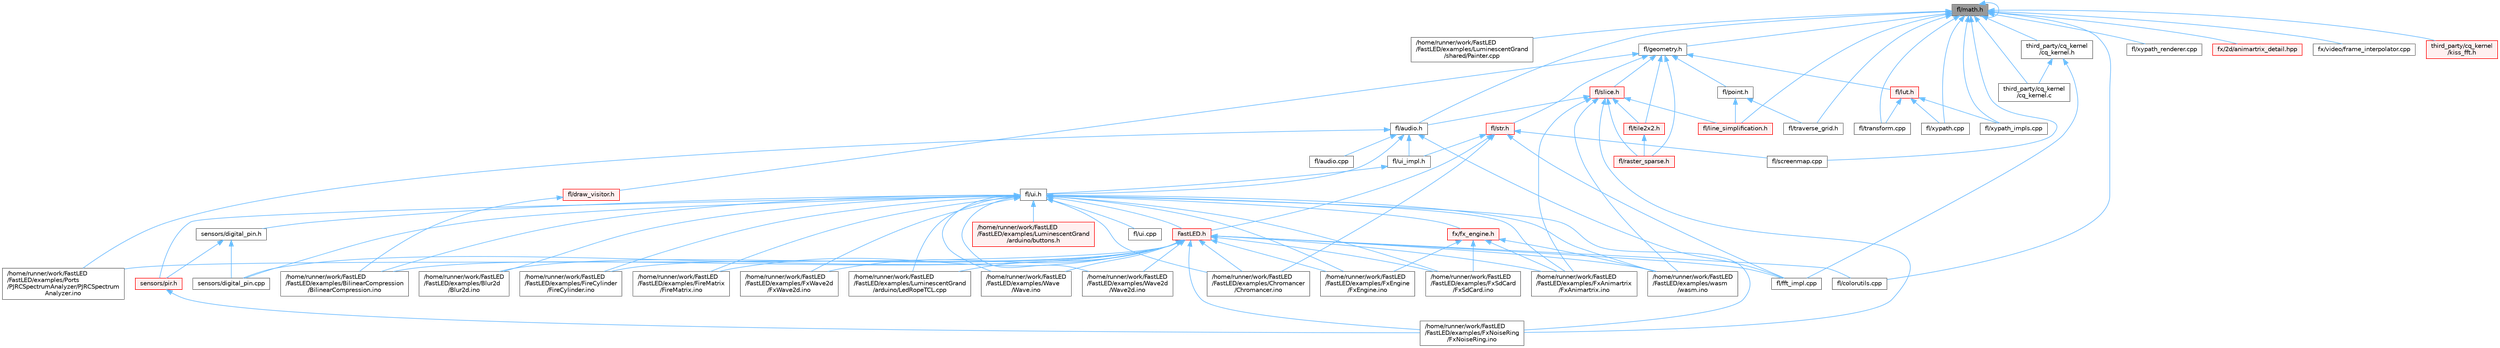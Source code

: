 digraph "fl/math.h"
{
 // INTERACTIVE_SVG=YES
 // LATEX_PDF_SIZE
  bgcolor="transparent";
  edge [fontname=Helvetica,fontsize=10,labelfontname=Helvetica,labelfontsize=10];
  node [fontname=Helvetica,fontsize=10,shape=box,height=0.2,width=0.4];
  Node1 [id="Node000001",label="fl/math.h",height=0.2,width=0.4,color="gray40", fillcolor="grey60", style="filled", fontcolor="black",tooltip=" "];
  Node1 -> Node2 [id="edge1_Node000001_Node000002",dir="back",color="steelblue1",style="solid",tooltip=" "];
  Node2 [id="Node000002",label="/home/runner/work/FastLED\l/FastLED/examples/LuminescentGrand\l/shared/Painter.cpp",height=0.2,width=0.4,color="grey40", fillcolor="white", style="filled",URL="$db/d33/_painter_8cpp.html",tooltip=" "];
  Node1 -> Node3 [id="edge2_Node000001_Node000003",dir="back",color="steelblue1",style="solid",tooltip=" "];
  Node3 [id="Node000003",label="fl/audio.h",height=0.2,width=0.4,color="grey40", fillcolor="white", style="filled",URL="$da/d09/audio_8h.html",tooltip=" "];
  Node3 -> Node4 [id="edge3_Node000003_Node000004",dir="back",color="steelblue1",style="solid",tooltip=" "];
  Node4 [id="Node000004",label="/home/runner/work/FastLED\l/FastLED/examples/Ports\l/PJRCSpectrumAnalyzer/PJRCSpectrum\lAnalyzer.ino",height=0.2,width=0.4,color="grey40", fillcolor="white", style="filled",URL="$d7/dfa/_p_j_r_c_spectrum_analyzer_8ino.html",tooltip="Creates an impressive LED light show to music input on the Teensy."];
  Node3 -> Node5 [id="edge4_Node000003_Node000005",dir="back",color="steelblue1",style="solid",tooltip=" "];
  Node5 [id="Node000005",label="fl/audio.cpp",height=0.2,width=0.4,color="grey40", fillcolor="white", style="filled",URL="$d1/ddc/audio_8cpp.html",tooltip=" "];
  Node3 -> Node6 [id="edge5_Node000003_Node000006",dir="back",color="steelblue1",style="solid",tooltip=" "];
  Node6 [id="Node000006",label="fl/fft_impl.cpp",height=0.2,width=0.4,color="grey40", fillcolor="white", style="filled",URL="$d1/dff/fft__impl_8cpp.html",tooltip=" "];
  Node3 -> Node7 [id="edge6_Node000003_Node000007",dir="back",color="steelblue1",style="solid",tooltip=" "];
  Node7 [id="Node000007",label="fl/ui.h",height=0.2,width=0.4,color="grey40", fillcolor="white", style="filled",URL="$d9/d3b/ui_8h.html",tooltip=" "];
  Node7 -> Node8 [id="edge7_Node000007_Node000008",dir="back",color="steelblue1",style="solid",tooltip=" "];
  Node8 [id="Node000008",label="/home/runner/work/FastLED\l/FastLED/examples/BilinearCompression\l/BilinearCompression.ino",height=0.2,width=0.4,color="grey40", fillcolor="white", style="filled",URL="$da/d05/_bilinear_compression_8ino.html",tooltip=" "];
  Node7 -> Node9 [id="edge8_Node000007_Node000009",dir="back",color="steelblue1",style="solid",tooltip=" "];
  Node9 [id="Node000009",label="/home/runner/work/FastLED\l/FastLED/examples/Blur2d\l/Blur2d.ino",height=0.2,width=0.4,color="grey40", fillcolor="white", style="filled",URL="$df/d42/_blur2d_8ino.html",tooltip=" "];
  Node7 -> Node10 [id="edge9_Node000007_Node000010",dir="back",color="steelblue1",style="solid",tooltip=" "];
  Node10 [id="Node000010",label="/home/runner/work/FastLED\l/FastLED/examples/Chromancer\l/Chromancer.ino",height=0.2,width=0.4,color="grey40", fillcolor="white", style="filled",URL="$d1/ddb/_chromancer_8ino.html",tooltip=" "];
  Node7 -> Node11 [id="edge10_Node000007_Node000011",dir="back",color="steelblue1",style="solid",tooltip=" "];
  Node11 [id="Node000011",label="/home/runner/work/FastLED\l/FastLED/examples/FireCylinder\l/FireCylinder.ino",height=0.2,width=0.4,color="grey40", fillcolor="white", style="filled",URL="$df/d5c/_fire_cylinder_8ino.html",tooltip=" "];
  Node7 -> Node12 [id="edge11_Node000007_Node000012",dir="back",color="steelblue1",style="solid",tooltip=" "];
  Node12 [id="Node000012",label="/home/runner/work/FastLED\l/FastLED/examples/FireMatrix\l/FireMatrix.ino",height=0.2,width=0.4,color="grey40", fillcolor="white", style="filled",URL="$dc/dfc/_fire_matrix_8ino.html",tooltip=" "];
  Node7 -> Node13 [id="edge12_Node000007_Node000013",dir="back",color="steelblue1",style="solid",tooltip=" "];
  Node13 [id="Node000013",label="/home/runner/work/FastLED\l/FastLED/examples/FxAnimartrix\l/FxAnimartrix.ino",height=0.2,width=0.4,color="grey40", fillcolor="white", style="filled",URL="$dd/d96/_fx_animartrix_8ino.html",tooltip=" "];
  Node7 -> Node14 [id="edge13_Node000007_Node000014",dir="back",color="steelblue1",style="solid",tooltip=" "];
  Node14 [id="Node000014",label="/home/runner/work/FastLED\l/FastLED/examples/FxEngine\l/FxEngine.ino",height=0.2,width=0.4,color="grey40", fillcolor="white", style="filled",URL="$d6/d35/_fx_engine_8ino.html",tooltip="Demonstrates how to use the FxEngine to switch between different effects on a 2D LED matrix."];
  Node7 -> Node15 [id="edge14_Node000007_Node000015",dir="back",color="steelblue1",style="solid",tooltip=" "];
  Node15 [id="Node000015",label="/home/runner/work/FastLED\l/FastLED/examples/FxNoiseRing\l/FxNoiseRing.ino",height=0.2,width=0.4,color="grey40", fillcolor="white", style="filled",URL="$d3/dac/_fx_noise_ring_8ino.html",tooltip=" "];
  Node7 -> Node16 [id="edge15_Node000007_Node000016",dir="back",color="steelblue1",style="solid",tooltip=" "];
  Node16 [id="Node000016",label="/home/runner/work/FastLED\l/FastLED/examples/FxSdCard\l/FxSdCard.ino",height=0.2,width=0.4,color="grey40", fillcolor="white", style="filled",URL="$d7/d35/_fx_sd_card_8ino.html",tooltip=" "];
  Node7 -> Node17 [id="edge16_Node000007_Node000017",dir="back",color="steelblue1",style="solid",tooltip=" "];
  Node17 [id="Node000017",label="/home/runner/work/FastLED\l/FastLED/examples/FxWave2d\l/FxWave2d.ino",height=0.2,width=0.4,color="grey40", fillcolor="white", style="filled",URL="$dd/d10/_fx_wave2d_8ino.html",tooltip=" "];
  Node7 -> Node18 [id="edge17_Node000007_Node000018",dir="back",color="steelblue1",style="solid",tooltip=" "];
  Node18 [id="Node000018",label="/home/runner/work/FastLED\l/FastLED/examples/LuminescentGrand\l/arduino/LedRopeTCL.cpp",height=0.2,width=0.4,color="grey40", fillcolor="white", style="filled",URL="$d6/dc9/_led_rope_t_c_l_8cpp.html",tooltip=" "];
  Node7 -> Node19 [id="edge18_Node000007_Node000019",dir="back",color="steelblue1",style="solid",tooltip=" "];
  Node19 [id="Node000019",label="/home/runner/work/FastLED\l/FastLED/examples/LuminescentGrand\l/arduino/buttons.h",height=0.2,width=0.4,color="red", fillcolor="#FFF0F0", style="filled",URL="$de/d05/buttons_8h.html",tooltip=" "];
  Node7 -> Node21 [id="edge19_Node000007_Node000021",dir="back",color="steelblue1",style="solid",tooltip=" "];
  Node21 [id="Node000021",label="/home/runner/work/FastLED\l/FastLED/examples/Wave\l/Wave.ino",height=0.2,width=0.4,color="grey40", fillcolor="white", style="filled",URL="$d1/d16/_wave_8ino.html",tooltip=" "];
  Node7 -> Node22 [id="edge20_Node000007_Node000022",dir="back",color="steelblue1",style="solid",tooltip=" "];
  Node22 [id="Node000022",label="/home/runner/work/FastLED\l/FastLED/examples/Wave2d\l/Wave2d.ino",height=0.2,width=0.4,color="grey40", fillcolor="white", style="filled",URL="$dd/d44/_wave2d_8ino.html",tooltip=" "];
  Node7 -> Node23 [id="edge21_Node000007_Node000023",dir="back",color="steelblue1",style="solid",tooltip=" "];
  Node23 [id="Node000023",label="/home/runner/work/FastLED\l/FastLED/examples/wasm\l/wasm.ino",height=0.2,width=0.4,color="grey40", fillcolor="white", style="filled",URL="$d7/dd3/wasm_8ino.html",tooltip="Demonstrates an advanced ino file with multiple effects and UI elements."];
  Node7 -> Node24 [id="edge22_Node000007_Node000024",dir="back",color="steelblue1",style="solid",tooltip=" "];
  Node24 [id="Node000024",label="FastLED.h",height=0.2,width=0.4,color="red", fillcolor="#FFF0F0", style="filled",URL="$db/d97/_fast_l_e_d_8h.html",tooltip="central include file for FastLED, defines the CFastLED class/object"];
  Node24 -> Node8 [id="edge23_Node000024_Node000008",dir="back",color="steelblue1",style="solid",tooltip=" "];
  Node24 -> Node9 [id="edge24_Node000024_Node000009",dir="back",color="steelblue1",style="solid",tooltip=" "];
  Node24 -> Node10 [id="edge25_Node000024_Node000010",dir="back",color="steelblue1",style="solid",tooltip=" "];
  Node24 -> Node11 [id="edge26_Node000024_Node000011",dir="back",color="steelblue1",style="solid",tooltip=" "];
  Node24 -> Node12 [id="edge27_Node000024_Node000012",dir="back",color="steelblue1",style="solid",tooltip=" "];
  Node24 -> Node13 [id="edge28_Node000024_Node000013",dir="back",color="steelblue1",style="solid",tooltip=" "];
  Node24 -> Node14 [id="edge29_Node000024_Node000014",dir="back",color="steelblue1",style="solid",tooltip=" "];
  Node24 -> Node15 [id="edge30_Node000024_Node000015",dir="back",color="steelblue1",style="solid",tooltip=" "];
  Node24 -> Node16 [id="edge31_Node000024_Node000016",dir="back",color="steelblue1",style="solid",tooltip=" "];
  Node24 -> Node17 [id="edge32_Node000024_Node000017",dir="back",color="steelblue1",style="solid",tooltip=" "];
  Node24 -> Node18 [id="edge33_Node000024_Node000018",dir="back",color="steelblue1",style="solid",tooltip=" "];
  Node24 -> Node4 [id="edge34_Node000024_Node000004",dir="back",color="steelblue1",style="solid",tooltip=" "];
  Node24 -> Node21 [id="edge35_Node000024_Node000021",dir="back",color="steelblue1",style="solid",tooltip=" "];
  Node24 -> Node22 [id="edge36_Node000024_Node000022",dir="back",color="steelblue1",style="solid",tooltip=" "];
  Node24 -> Node23 [id="edge37_Node000024_Node000023",dir="back",color="steelblue1",style="solid",tooltip=" "];
  Node24 -> Node96 [id="edge38_Node000024_Node000096",dir="back",color="steelblue1",style="solid",tooltip=" "];
  Node96 [id="Node000096",label="fl/colorutils.cpp",height=0.2,width=0.4,color="grey40", fillcolor="white", style="filled",URL="$da/d2d/colorutils_8cpp.html",tooltip="Misc utility functions for palettes, blending, and more."];
  Node24 -> Node6 [id="edge39_Node000024_Node000006",dir="back",color="steelblue1",style="solid",tooltip=" "];
  Node24 -> Node91 [id="edge40_Node000024_Node000091",dir="back",color="steelblue1",style="solid",tooltip=" "];
  Node91 [id="Node000091",label="sensors/digital_pin.cpp",height=0.2,width=0.4,color="grey40", fillcolor="white", style="filled",URL="$de/d2b/digital__pin_8cpp.html",tooltip=" "];
  Node7 -> Node131 [id="edge41_Node000007_Node000131",dir="back",color="steelblue1",style="solid",tooltip=" "];
  Node131 [id="Node000131",label="fl/ui.cpp",height=0.2,width=0.4,color="grey40", fillcolor="white", style="filled",URL="$d4/d38/ui_8cpp.html",tooltip=" "];
  Node7 -> Node132 [id="edge42_Node000007_Node000132",dir="back",color="steelblue1",style="solid",tooltip=" "];
  Node132 [id="Node000132",label="fx/fx_engine.h",height=0.2,width=0.4,color="red", fillcolor="#FFF0F0", style="filled",URL="$d9/d3c/fx__engine_8h.html",tooltip=" "];
  Node132 -> Node13 [id="edge43_Node000132_Node000013",dir="back",color="steelblue1",style="solid",tooltip=" "];
  Node132 -> Node14 [id="edge44_Node000132_Node000014",dir="back",color="steelblue1",style="solid",tooltip=" "];
  Node132 -> Node16 [id="edge45_Node000132_Node000016",dir="back",color="steelblue1",style="solid",tooltip=" "];
  Node132 -> Node23 [id="edge46_Node000132_Node000023",dir="back",color="steelblue1",style="solid",tooltip=" "];
  Node7 -> Node91 [id="edge47_Node000007_Node000091",dir="back",color="steelblue1",style="solid",tooltip=" "];
  Node7 -> Node134 [id="edge48_Node000007_Node000134",dir="back",color="steelblue1",style="solid",tooltip=" "];
  Node134 [id="Node000134",label="sensors/digital_pin.h",height=0.2,width=0.4,color="grey40", fillcolor="white", style="filled",URL="$dd/d83/digital__pin_8h.html",tooltip=" "];
  Node134 -> Node91 [id="edge49_Node000134_Node000091",dir="back",color="steelblue1",style="solid",tooltip=" "];
  Node134 -> Node135 [id="edge50_Node000134_Node000135",dir="back",color="steelblue1",style="solid",tooltip=" "];
  Node135 [id="Node000135",label="sensors/pir.h",height=0.2,width=0.4,color="red", fillcolor="#FFF0F0", style="filled",URL="$d9/dd3/pir_8h.html",tooltip=" "];
  Node135 -> Node15 [id="edge51_Node000135_Node000015",dir="back",color="steelblue1",style="solid",tooltip=" "];
  Node7 -> Node135 [id="edge52_Node000007_Node000135",dir="back",color="steelblue1",style="solid",tooltip=" "];
  Node3 -> Node136 [id="edge53_Node000003_Node000136",dir="back",color="steelblue1",style="solid",tooltip=" "];
  Node136 [id="Node000136",label="fl/ui_impl.h",height=0.2,width=0.4,color="grey40", fillcolor="white", style="filled",URL="$d6/dc0/ui__impl_8h.html",tooltip=" "];
  Node136 -> Node7 [id="edge54_Node000136_Node000007",dir="back",color="steelblue1",style="solid",tooltip=" "];
  Node1 -> Node96 [id="edge55_Node000001_Node000096",dir="back",color="steelblue1",style="solid",tooltip=" "];
  Node1 -> Node137 [id="edge56_Node000001_Node000137",dir="back",color="steelblue1",style="solid",tooltip=" "];
  Node137 [id="Node000137",label="fl/geometry.h",height=0.2,width=0.4,color="grey40", fillcolor="white", style="filled",URL="$d4/d67/geometry_8h.html",tooltip=" "];
  Node137 -> Node138 [id="edge57_Node000137_Node000138",dir="back",color="steelblue1",style="solid",tooltip=" "];
  Node138 [id="Node000138",label="fl/draw_visitor.h",height=0.2,width=0.4,color="red", fillcolor="#FFF0F0", style="filled",URL="$d0/d4f/draw__visitor_8h.html",tooltip=" "];
  Node138 -> Node8 [id="edge58_Node000138_Node000008",dir="back",color="steelblue1",style="solid",tooltip=" "];
  Node137 -> Node141 [id="edge59_Node000137_Node000141",dir="back",color="steelblue1",style="solid",tooltip=" "];
  Node141 [id="Node000141",label="fl/lut.h",height=0.2,width=0.4,color="red", fillcolor="#FFF0F0", style="filled",URL="$db/d54/lut_8h.html",tooltip=" "];
  Node141 -> Node149 [id="edge60_Node000141_Node000149",dir="back",color="steelblue1",style="solid",tooltip=" "];
  Node149 [id="Node000149",label="fl/transform.cpp",height=0.2,width=0.4,color="grey40", fillcolor="white", style="filled",URL="$d8/d8c/transform_8cpp.html",tooltip=" "];
  Node141 -> Node154 [id="edge61_Node000141_Node000154",dir="back",color="steelblue1",style="solid",tooltip=" "];
  Node154 [id="Node000154",label="fl/xypath.cpp",height=0.2,width=0.4,color="grey40", fillcolor="white", style="filled",URL="$d4/d78/xypath_8cpp.html",tooltip=" "];
  Node141 -> Node157 [id="edge62_Node000141_Node000157",dir="back",color="steelblue1",style="solid",tooltip=" "];
  Node157 [id="Node000157",label="fl/xypath_impls.cpp",height=0.2,width=0.4,color="grey40", fillcolor="white", style="filled",URL="$d4/db1/xypath__impls_8cpp.html",tooltip=" "];
  Node137 -> Node200 [id="edge63_Node000137_Node000200",dir="back",color="steelblue1",style="solid",tooltip=" "];
  Node200 [id="Node000200",label="fl/point.h",height=0.2,width=0.4,color="grey40", fillcolor="white", style="filled",URL="$d2/d91/point_8h.html",tooltip=" "];
  Node200 -> Node201 [id="edge64_Node000200_Node000201",dir="back",color="steelblue1",style="solid",tooltip=" "];
  Node201 [id="Node000201",label="fl/line_simplification.h",height=0.2,width=0.4,color="red", fillcolor="#FFF0F0", style="filled",URL="$d8/da7/line__simplification_8h.html",tooltip=" "];
  Node200 -> Node203 [id="edge65_Node000200_Node000203",dir="back",color="steelblue1",style="solid",tooltip=" "];
  Node203 [id="Node000203",label="fl/traverse_grid.h",height=0.2,width=0.4,color="grey40", fillcolor="white", style="filled",URL="$d9/d42/traverse__grid_8h.html",tooltip=" "];
  Node137 -> Node174 [id="edge66_Node000137_Node000174",dir="back",color="steelblue1",style="solid",tooltip=" "];
  Node174 [id="Node000174",label="fl/raster_sparse.h",height=0.2,width=0.4,color="red", fillcolor="#FFF0F0", style="filled",URL="$d4/df9/raster__sparse_8h.html",tooltip=" "];
  Node137 -> Node204 [id="edge67_Node000137_Node000204",dir="back",color="steelblue1",style="solid",tooltip=" "];
  Node204 [id="Node000204",label="fl/slice.h",height=0.2,width=0.4,color="red", fillcolor="#FFF0F0", style="filled",URL="$d0/d48/slice_8h.html",tooltip=" "];
  Node204 -> Node13 [id="edge68_Node000204_Node000013",dir="back",color="steelblue1",style="solid",tooltip=" "];
  Node204 -> Node15 [id="edge69_Node000204_Node000015",dir="back",color="steelblue1",style="solid",tooltip=" "];
  Node204 -> Node23 [id="edge70_Node000204_Node000023",dir="back",color="steelblue1",style="solid",tooltip=" "];
  Node204 -> Node3 [id="edge71_Node000204_Node000003",dir="back",color="steelblue1",style="solid",tooltip=" "];
  Node204 -> Node201 [id="edge72_Node000204_Node000201",dir="back",color="steelblue1",style="solid",tooltip=" "];
  Node204 -> Node174 [id="edge73_Node000204_Node000174",dir="back",color="steelblue1",style="solid",tooltip=" "];
  Node204 -> Node177 [id="edge74_Node000204_Node000177",dir="back",color="steelblue1",style="solid",tooltip=" "];
  Node177 [id="Node000177",label="fl/tile2x2.h",height=0.2,width=0.4,color="red", fillcolor="#FFF0F0", style="filled",URL="$d2/db4/tile2x2_8h.html",tooltip=" "];
  Node177 -> Node174 [id="edge75_Node000177_Node000174",dir="back",color="steelblue1",style="solid",tooltip=" "];
  Node137 -> Node211 [id="edge76_Node000137_Node000211",dir="back",color="steelblue1",style="solid",tooltip=" "];
  Node211 [id="Node000211",label="fl/str.h",height=0.2,width=0.4,color="red", fillcolor="#FFF0F0", style="filled",URL="$d1/d93/str_8h.html",tooltip=" "];
  Node211 -> Node10 [id="edge77_Node000211_Node000010",dir="back",color="steelblue1",style="solid",tooltip=" "];
  Node211 -> Node24 [id="edge78_Node000211_Node000024",dir="back",color="steelblue1",style="solid",tooltip=" "];
  Node211 -> Node6 [id="edge79_Node000211_Node000006",dir="back",color="steelblue1",style="solid",tooltip=" "];
  Node211 -> Node147 [id="edge80_Node000211_Node000147",dir="back",color="steelblue1",style="solid",tooltip=" "];
  Node147 [id="Node000147",label="fl/screenmap.cpp",height=0.2,width=0.4,color="grey40", fillcolor="white", style="filled",URL="$d9/d6f/screenmap_8cpp.html",tooltip=" "];
  Node211 -> Node136 [id="edge81_Node000211_Node000136",dir="back",color="steelblue1",style="solid",tooltip=" "];
  Node137 -> Node177 [id="edge82_Node000137_Node000177",dir="back",color="steelblue1",style="solid",tooltip=" "];
  Node1 -> Node201 [id="edge83_Node000001_Node000201",dir="back",color="steelblue1",style="solid",tooltip=" "];
  Node1 -> Node1 [id="edge84_Node000001_Node000001",dir="back",color="steelblue1",style="solid",tooltip=" "];
  Node1 -> Node147 [id="edge85_Node000001_Node000147",dir="back",color="steelblue1",style="solid",tooltip=" "];
  Node1 -> Node149 [id="edge86_Node000001_Node000149",dir="back",color="steelblue1",style="solid",tooltip=" "];
  Node1 -> Node203 [id="edge87_Node000001_Node000203",dir="back",color="steelblue1",style="solid",tooltip=" "];
  Node1 -> Node154 [id="edge88_Node000001_Node000154",dir="back",color="steelblue1",style="solid",tooltip=" "];
  Node1 -> Node157 [id="edge89_Node000001_Node000157",dir="back",color="steelblue1",style="solid",tooltip=" "];
  Node1 -> Node155 [id="edge90_Node000001_Node000155",dir="back",color="steelblue1",style="solid",tooltip=" "];
  Node155 [id="Node000155",label="fl/xypath_renderer.cpp",height=0.2,width=0.4,color="grey40", fillcolor="white", style="filled",URL="$d2/d31/xypath__renderer_8cpp.html",tooltip=" "];
  Node1 -> Node232 [id="edge91_Node000001_Node000232",dir="back",color="steelblue1",style="solid",tooltip=" "];
  Node232 [id="Node000232",label="fx/2d/animartrix_detail.hpp",height=0.2,width=0.4,color="red", fillcolor="#FFF0F0", style="filled",URL="$d3/d3b/animartrix__detail_8hpp.html",tooltip=" "];
  Node1 -> Node191 [id="edge92_Node000001_Node000191",dir="back",color="steelblue1",style="solid",tooltip=" "];
  Node191 [id="Node000191",label="fx/video/frame_interpolator.cpp",height=0.2,width=0.4,color="grey40", fillcolor="white", style="filled",URL="$d5/da4/frame__interpolator_8cpp.html",tooltip=" "];
  Node1 -> Node237 [id="edge93_Node000001_Node000237",dir="back",color="steelblue1",style="solid",tooltip=" "];
  Node237 [id="Node000237",label="third_party/cq_kernel\l/cq_kernel.c",height=0.2,width=0.4,color="grey40", fillcolor="white", style="filled",URL="$d9/dc9/cq__kernel_8c.html",tooltip=" "];
  Node1 -> Node236 [id="edge94_Node000001_Node000236",dir="back",color="steelblue1",style="solid",tooltip=" "];
  Node236 [id="Node000236",label="third_party/cq_kernel\l/cq_kernel.h",height=0.2,width=0.4,color="grey40", fillcolor="white", style="filled",URL="$d1/dda/cq__kernel_8h.html",tooltip=" "];
  Node236 -> Node6 [id="edge95_Node000236_Node000006",dir="back",color="steelblue1",style="solid",tooltip=" "];
  Node236 -> Node237 [id="edge96_Node000236_Node000237",dir="back",color="steelblue1",style="solid",tooltip=" "];
  Node1 -> Node234 [id="edge97_Node000001_Node000234",dir="back",color="steelblue1",style="solid",tooltip=" "];
  Node234 [id="Node000234",label="third_party/cq_kernel\l/kiss_fft.h",height=0.2,width=0.4,color="red", fillcolor="#FFF0F0", style="filled",URL="$d0/dc9/kiss__fft_8h.html",tooltip=" "];
}
